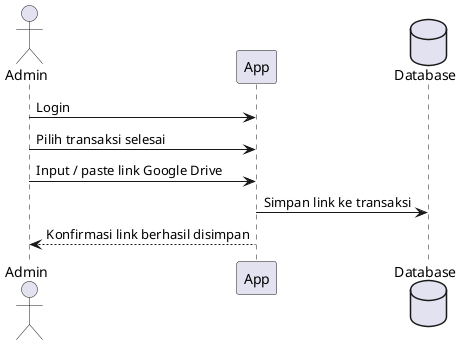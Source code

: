 @startuml
actor Admin
participant App
database Database

Admin -> App: Login
Admin -> App: Pilih transaksi selesai
Admin -> App: Input / paste link Google Drive
App -> Database: Simpan link ke transaksi
App --> Admin: Konfirmasi link berhasil disimpan
@enduml
